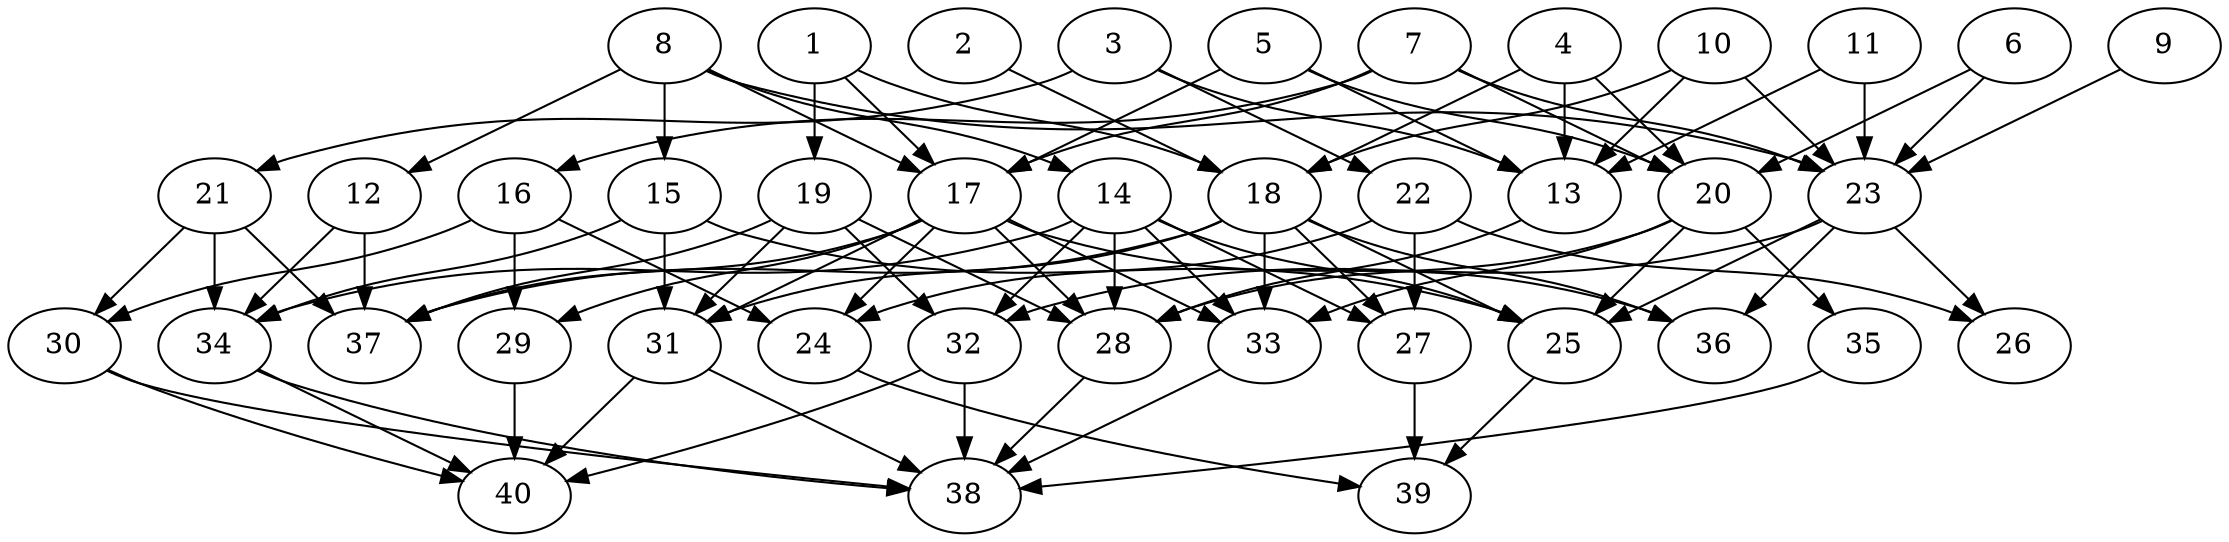 // DAG automatically generated by daggen at Thu Oct  3 14:06:48 2019
// ./daggen --dot -n 40 --ccr 0.4 --fat 0.7 --regular 0.7 --density 0.5 --mindata 5242880 --maxdata 52428800 
digraph G {
  1 [size="88563200", alpha="0.10", expect_size="35425280"] 
  1 -> 17 [size ="35425280"]
  1 -> 18 [size ="35425280"]
  1 -> 19 [size ="35425280"]
  2 [size="87669760", alpha="0.04", expect_size="35067904"] 
  2 -> 18 [size ="35067904"]
  3 [size="88038400", alpha="0.13", expect_size="35215360"] 
  3 -> 13 [size ="35215360"]
  3 -> 21 [size ="35215360"]
  3 -> 22 [size ="35215360"]
  4 [size="130513920", alpha="0.04", expect_size="52205568"] 
  4 -> 13 [size ="52205568"]
  4 -> 18 [size ="52205568"]
  4 -> 20 [size ="52205568"]
  5 [size="99932160", alpha="0.01", expect_size="39972864"] 
  5 -> 13 [size ="39972864"]
  5 -> 17 [size ="39972864"]
  5 -> 20 [size ="39972864"]
  6 [size="125422080", alpha="0.17", expect_size="50168832"] 
  6 -> 20 [size ="50168832"]
  6 -> 23 [size ="50168832"]
  7 [size="48163840", alpha="0.03", expect_size="19265536"] 
  7 -> 16 [size ="19265536"]
  7 -> 17 [size ="19265536"]
  7 -> 20 [size ="19265536"]
  7 -> 23 [size ="19265536"]
  8 [size="82657280", alpha="0.08", expect_size="33062912"] 
  8 -> 12 [size ="33062912"]
  8 -> 14 [size ="33062912"]
  8 -> 15 [size ="33062912"]
  8 -> 17 [size ="33062912"]
  8 -> 23 [size ="33062912"]
  9 [size="112581120", alpha="0.14", expect_size="45032448"] 
  9 -> 23 [size ="45032448"]
  10 [size="35776000", alpha="0.07", expect_size="14310400"] 
  10 -> 13 [size ="14310400"]
  10 -> 18 [size ="14310400"]
  10 -> 23 [size ="14310400"]
  11 [size="48343040", alpha="0.16", expect_size="19337216"] 
  11 -> 13 [size ="19337216"]
  11 -> 23 [size ="19337216"]
  12 [size="107471360", alpha="0.18", expect_size="42988544"] 
  12 -> 34 [size ="42988544"]
  12 -> 37 [size ="42988544"]
  13 [size="14264320", alpha="0.06", expect_size="5705728"] 
  13 -> 28 [size ="5705728"]
  14 [size="89881600", alpha="0.00", expect_size="35952640"] 
  14 -> 25 [size ="35952640"]
  14 -> 27 [size ="35952640"]
  14 -> 28 [size ="35952640"]
  14 -> 32 [size ="35952640"]
  14 -> 33 [size ="35952640"]
  14 -> 34 [size ="35952640"]
  15 [size="112071680", alpha="0.15", expect_size="44828672"] 
  15 -> 25 [size ="44828672"]
  15 -> 31 [size ="44828672"]
  15 -> 34 [size ="44828672"]
  16 [size="116380160", alpha="0.13", expect_size="46552064"] 
  16 -> 24 [size ="46552064"]
  16 -> 29 [size ="46552064"]
  16 -> 30 [size ="46552064"]
  17 [size="97520640", alpha="0.15", expect_size="39008256"] 
  17 -> 24 [size ="39008256"]
  17 -> 28 [size ="39008256"]
  17 -> 29 [size ="39008256"]
  17 -> 31 [size ="39008256"]
  17 -> 33 [size ="39008256"]
  17 -> 36 [size ="39008256"]
  17 -> 37 [size ="39008256"]
  18 [size="115409920", alpha="0.03", expect_size="46163968"] 
  18 -> 25 [size ="46163968"]
  18 -> 27 [size ="46163968"]
  18 -> 31 [size ="46163968"]
  18 -> 33 [size ="46163968"]
  18 -> 36 [size ="46163968"]
  18 -> 37 [size ="46163968"]
  19 [size="44851200", alpha="0.01", expect_size="17940480"] 
  19 -> 28 [size ="17940480"]
  19 -> 31 [size ="17940480"]
  19 -> 32 [size ="17940480"]
  19 -> 37 [size ="17940480"]
  20 [size="125734400", alpha="0.10", expect_size="50293760"] 
  20 -> 25 [size ="50293760"]
  20 -> 28 [size ="50293760"]
  20 -> 33 [size ="50293760"]
  20 -> 35 [size ="50293760"]
  21 [size="49937920", alpha="0.12", expect_size="19975168"] 
  21 -> 30 [size ="19975168"]
  21 -> 34 [size ="19975168"]
  21 -> 37 [size ="19975168"]
  22 [size="25507840", alpha="0.06", expect_size="10203136"] 
  22 -> 24 [size ="10203136"]
  22 -> 26 [size ="10203136"]
  22 -> 27 [size ="10203136"]
  23 [size="130764800", alpha="0.13", expect_size="52305920"] 
  23 -> 25 [size ="52305920"]
  23 -> 26 [size ="52305920"]
  23 -> 32 [size ="52305920"]
  23 -> 36 [size ="52305920"]
  24 [size="50483200", alpha="0.19", expect_size="20193280"] 
  24 -> 39 [size ="20193280"]
  25 [size="51120640", alpha="0.01", expect_size="20448256"] 
  25 -> 39 [size ="20448256"]
  26 [size="22773760", alpha="0.01", expect_size="9109504"] 
  27 [size="97190400", alpha="0.08", expect_size="38876160"] 
  27 -> 39 [size ="38876160"]
  28 [size="69946880", alpha="0.06", expect_size="27978752"] 
  28 -> 38 [size ="27978752"]
  29 [size="85309440", alpha="0.01", expect_size="34123776"] 
  29 -> 40 [size ="34123776"]
  30 [size="94056960", alpha="0.20", expect_size="37622784"] 
  30 -> 38 [size ="37622784"]
  30 -> 40 [size ="37622784"]
  31 [size="35975680", alpha="0.05", expect_size="14390272"] 
  31 -> 38 [size ="14390272"]
  31 -> 40 [size ="14390272"]
  32 [size="104491520", alpha="0.06", expect_size="41796608"] 
  32 -> 38 [size ="41796608"]
  32 -> 40 [size ="41796608"]
  33 [size="20272640", alpha="0.07", expect_size="8109056"] 
  33 -> 38 [size ="8109056"]
  34 [size="94182400", alpha="0.01", expect_size="37672960"] 
  34 -> 38 [size ="37672960"]
  34 -> 40 [size ="37672960"]
  35 [size="89733120", alpha="0.12", expect_size="35893248"] 
  35 -> 38 [size ="35893248"]
  36 [size="93754880", alpha="0.00", expect_size="37501952"] 
  37 [size="100595200", alpha="0.03", expect_size="40238080"] 
  38 [size="27351040", alpha="0.03", expect_size="10940416"] 
  39 [size="61537280", alpha="0.08", expect_size="24614912"] 
  40 [size="66700800", alpha="0.13", expect_size="26680320"] 
}
